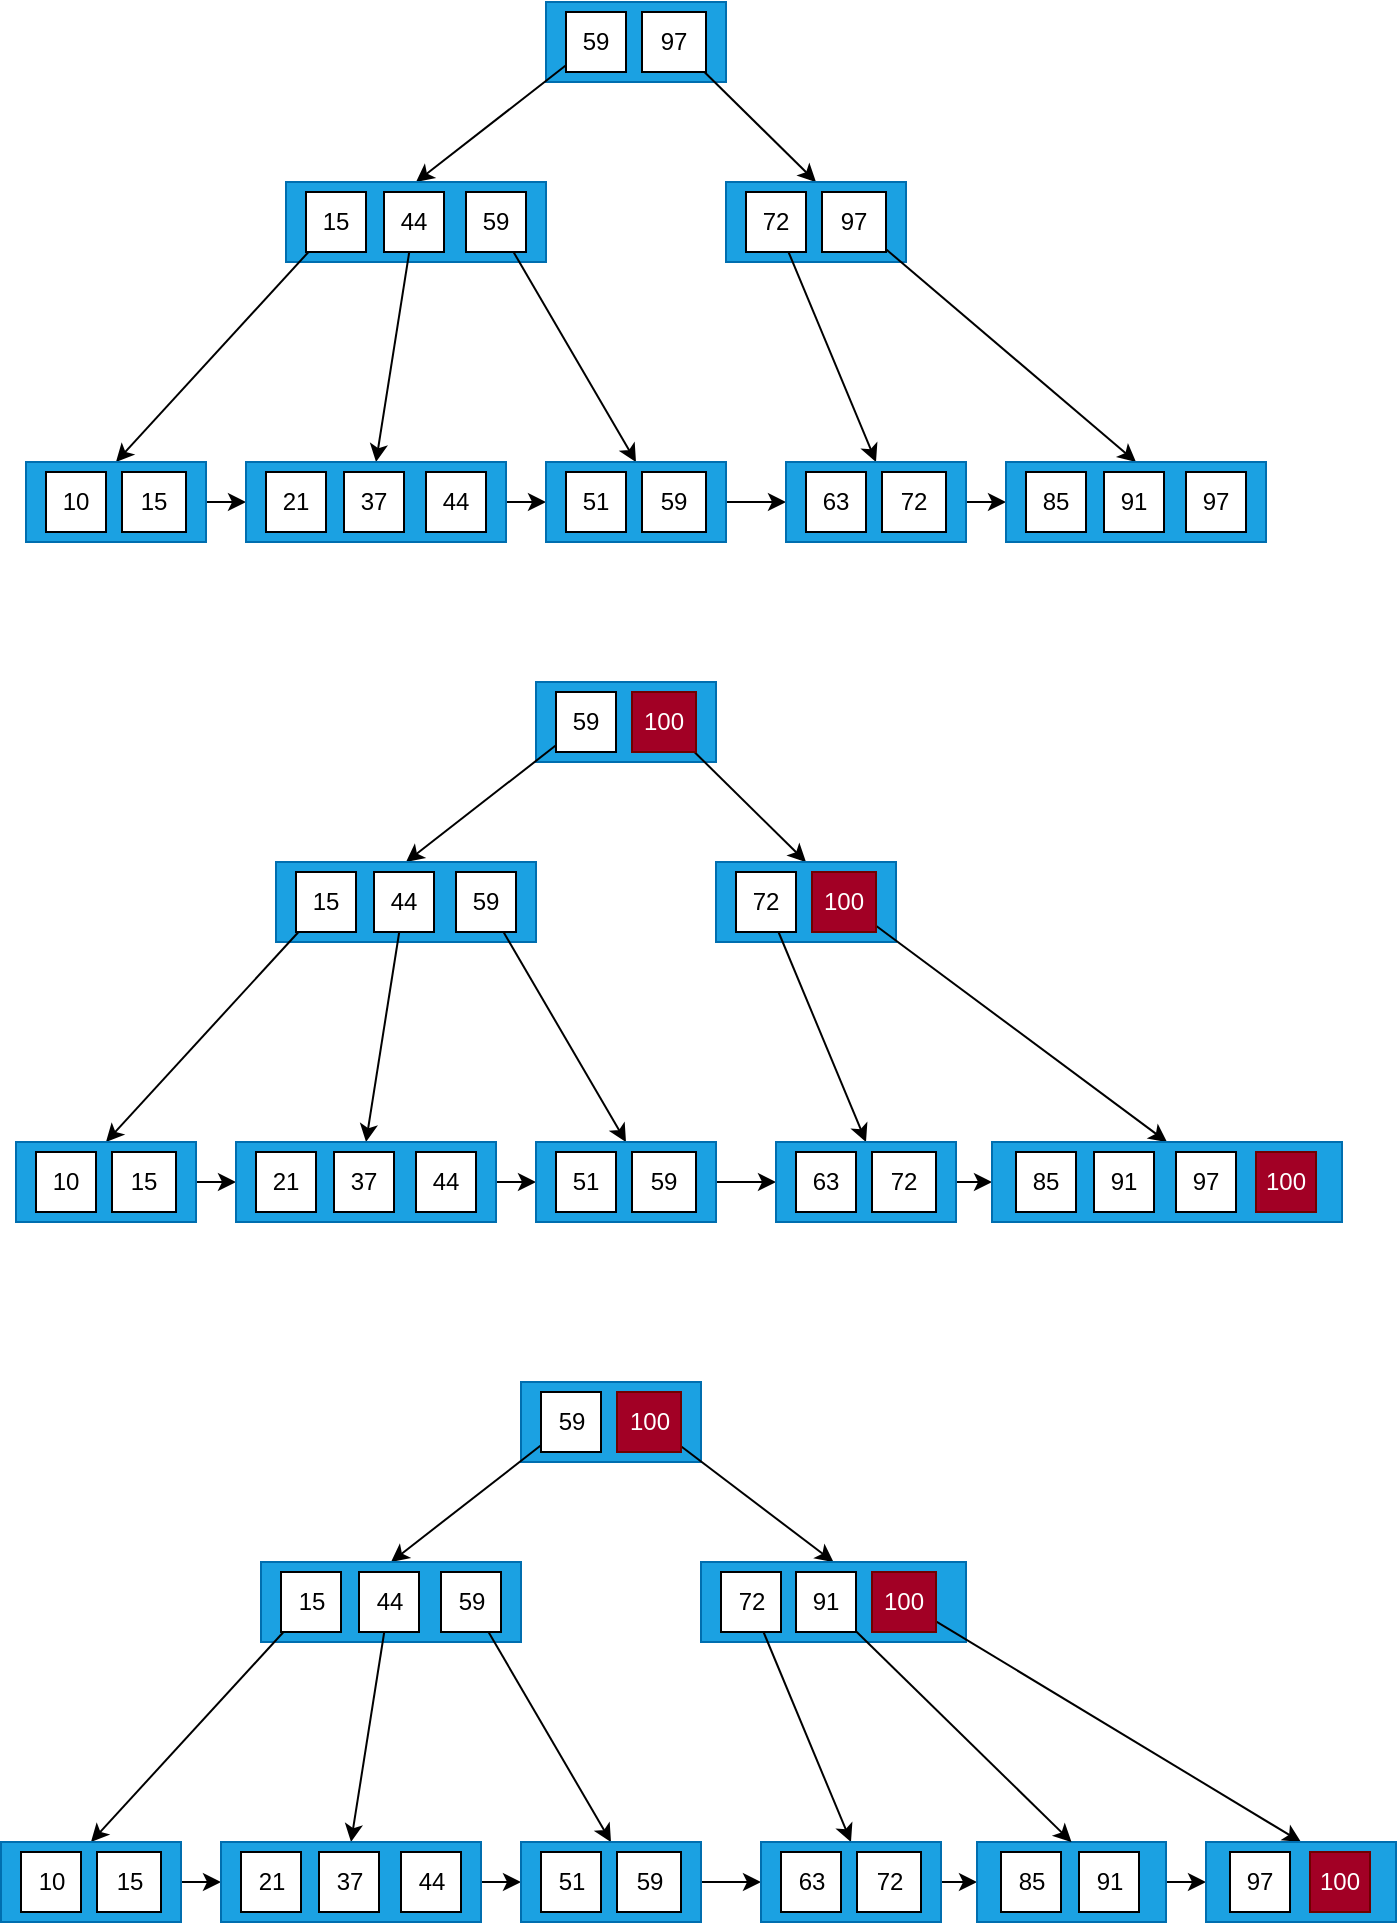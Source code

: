 <mxfile version="16.4.0" type="device"><diagram id="R9AUVE5mQkpDft_Sz-vZ" name="第 1 页"><mxGraphModel dx="1102" dy="865" grid="1" gridSize="10" guides="1" tooltips="1" connect="1" arrows="1" fold="1" page="1" pageScale="1" pageWidth="827" pageHeight="1169" math="0" shadow="0"><root><mxCell id="0"/><mxCell id="1" parent="0"/><mxCell id="-I6unHPSa_j1z3H75bbr-1" value="" style="rounded=0;whiteSpace=wrap;html=1;fillColor=#1ba1e2;fontColor=#ffffff;strokeColor=#006EAF;" parent="1" vertex="1"><mxGeometry x="350" y="270" width="90" height="40" as="geometry"/></mxCell><mxCell id="-I6unHPSa_j1z3H75bbr-29" value="" style="rounded=0;orthogonalLoop=1;jettySize=auto;html=1;entryX=0.5;entryY=0;entryDx=0;entryDy=0;strokeColor=default;" parent="1" source="-I6unHPSa_j1z3H75bbr-2" target="-I6unHPSa_j1z3H75bbr-4" edge="1"><mxGeometry relative="1" as="geometry"/></mxCell><mxCell id="-I6unHPSa_j1z3H75bbr-2" value="59" style="rounded=0;whiteSpace=wrap;html=1;" parent="1" vertex="1"><mxGeometry x="360" y="275" width="30" height="30" as="geometry"/></mxCell><mxCell id="-I6unHPSa_j1z3H75bbr-30" value="" style="edgeStyle=none;rounded=0;orthogonalLoop=1;jettySize=auto;html=1;strokeColor=default;entryX=0.5;entryY=0;entryDx=0;entryDy=0;" parent="1" source="-I6unHPSa_j1z3H75bbr-3" target="-I6unHPSa_j1z3H75bbr-9" edge="1"><mxGeometry relative="1" as="geometry"/></mxCell><mxCell id="-I6unHPSa_j1z3H75bbr-3" value="97" style="rounded=0;whiteSpace=wrap;html=1;" parent="1" vertex="1"><mxGeometry x="398" y="275" width="32" height="30" as="geometry"/></mxCell><mxCell id="-I6unHPSa_j1z3H75bbr-4" value="" style="rounded=0;whiteSpace=wrap;html=1;fillColor=#1ba1e2;strokeColor=#006EAF;fontColor=#ffffff;" parent="1" vertex="1"><mxGeometry x="220" y="360" width="130" height="40" as="geometry"/></mxCell><mxCell id="-I6unHPSa_j1z3H75bbr-31" value="" style="edgeStyle=none;rounded=0;orthogonalLoop=1;jettySize=auto;html=1;strokeColor=default;entryX=0.5;entryY=0;entryDx=0;entryDy=0;" parent="1" source="-I6unHPSa_j1z3H75bbr-5" target="-I6unHPSa_j1z3H75bbr-12" edge="1"><mxGeometry relative="1" as="geometry"/></mxCell><mxCell id="-I6unHPSa_j1z3H75bbr-5" value="15" style="rounded=0;whiteSpace=wrap;html=1;" parent="1" vertex="1"><mxGeometry x="230" y="365" width="30" height="30" as="geometry"/></mxCell><mxCell id="-I6unHPSa_j1z3H75bbr-32" value="" style="edgeStyle=none;rounded=0;orthogonalLoop=1;jettySize=auto;html=1;strokeColor=default;entryX=0.5;entryY=0;entryDx=0;entryDy=0;" parent="1" source="-I6unHPSa_j1z3H75bbr-6" target="-I6unHPSa_j1z3H75bbr-15" edge="1"><mxGeometry relative="1" as="geometry"/></mxCell><mxCell id="-I6unHPSa_j1z3H75bbr-6" value="44" style="rounded=0;whiteSpace=wrap;html=1;" parent="1" vertex="1"><mxGeometry x="269" y="365" width="30" height="30" as="geometry"/></mxCell><mxCell id="-I6unHPSa_j1z3H75bbr-33" value="" style="edgeStyle=none;rounded=0;orthogonalLoop=1;jettySize=auto;html=1;strokeColor=default;entryX=0.5;entryY=0;entryDx=0;entryDy=0;" parent="1" source="-I6unHPSa_j1z3H75bbr-8" target="-I6unHPSa_j1z3H75bbr-19" edge="1"><mxGeometry relative="1" as="geometry"/></mxCell><mxCell id="-I6unHPSa_j1z3H75bbr-8" value="59" style="rounded=0;whiteSpace=wrap;html=1;" parent="1" vertex="1"><mxGeometry x="310" y="365" width="30" height="30" as="geometry"/></mxCell><mxCell id="-I6unHPSa_j1z3H75bbr-9" value="" style="rounded=0;whiteSpace=wrap;html=1;fillColor=#1ba1e2;fontColor=#ffffff;strokeColor=#006EAF;" parent="1" vertex="1"><mxGeometry x="440" y="360" width="90" height="40" as="geometry"/></mxCell><mxCell id="-I6unHPSa_j1z3H75bbr-34" value="" style="edgeStyle=none;rounded=0;orthogonalLoop=1;jettySize=auto;html=1;strokeColor=default;entryX=0.5;entryY=0;entryDx=0;entryDy=0;" parent="1" source="-I6unHPSa_j1z3H75bbr-10" target="-I6unHPSa_j1z3H75bbr-22" edge="1"><mxGeometry relative="1" as="geometry"/></mxCell><mxCell id="-I6unHPSa_j1z3H75bbr-10" value="72" style="rounded=0;whiteSpace=wrap;html=1;" parent="1" vertex="1"><mxGeometry x="450" y="365" width="30" height="30" as="geometry"/></mxCell><mxCell id="-I6unHPSa_j1z3H75bbr-35" value="" style="edgeStyle=none;rounded=0;orthogonalLoop=1;jettySize=auto;html=1;strokeColor=default;entryX=0.5;entryY=0;entryDx=0;entryDy=0;" parent="1" source="-I6unHPSa_j1z3H75bbr-11" target="-I6unHPSa_j1z3H75bbr-25" edge="1"><mxGeometry relative="1" as="geometry"/></mxCell><mxCell id="-I6unHPSa_j1z3H75bbr-11" value="97" style="rounded=0;whiteSpace=wrap;html=1;" parent="1" vertex="1"><mxGeometry x="488" y="365" width="32" height="30" as="geometry"/></mxCell><mxCell id="-I6unHPSa_j1z3H75bbr-37" value="" style="edgeStyle=none;rounded=0;orthogonalLoop=1;jettySize=auto;html=1;strokeColor=default;entryX=0;entryY=0.5;entryDx=0;entryDy=0;" parent="1" source="-I6unHPSa_j1z3H75bbr-12" target="-I6unHPSa_j1z3H75bbr-15" edge="1"><mxGeometry relative="1" as="geometry"/></mxCell><mxCell id="-I6unHPSa_j1z3H75bbr-12" value="" style="rounded=0;whiteSpace=wrap;html=1;fillColor=#1ba1e2;fontColor=#ffffff;strokeColor=#006EAF;" parent="1" vertex="1"><mxGeometry x="90" y="500" width="90" height="40" as="geometry"/></mxCell><mxCell id="-I6unHPSa_j1z3H75bbr-13" value="10" style="rounded=0;whiteSpace=wrap;html=1;" parent="1" vertex="1"><mxGeometry x="100" y="505" width="30" height="30" as="geometry"/></mxCell><mxCell id="-I6unHPSa_j1z3H75bbr-14" value="15" style="rounded=0;whiteSpace=wrap;html=1;" parent="1" vertex="1"><mxGeometry x="138" y="505" width="32" height="30" as="geometry"/></mxCell><mxCell id="-I6unHPSa_j1z3H75bbr-38" value="" style="edgeStyle=none;rounded=0;orthogonalLoop=1;jettySize=auto;html=1;strokeColor=default;entryX=0;entryY=0.5;entryDx=0;entryDy=0;" parent="1" source="-I6unHPSa_j1z3H75bbr-15" target="-I6unHPSa_j1z3H75bbr-19" edge="1"><mxGeometry relative="1" as="geometry"/></mxCell><mxCell id="-I6unHPSa_j1z3H75bbr-15" value="" style="rounded=0;whiteSpace=wrap;html=1;fillColor=#1ba1e2;fontColor=#ffffff;strokeColor=#006EAF;" parent="1" vertex="1"><mxGeometry x="200" y="500" width="130" height="40" as="geometry"/></mxCell><mxCell id="-I6unHPSa_j1z3H75bbr-16" value="21" style="rounded=0;whiteSpace=wrap;html=1;" parent="1" vertex="1"><mxGeometry x="210" y="505" width="30" height="30" as="geometry"/></mxCell><mxCell id="-I6unHPSa_j1z3H75bbr-17" value="37" style="rounded=0;whiteSpace=wrap;html=1;" parent="1" vertex="1"><mxGeometry x="249" y="505" width="30" height="30" as="geometry"/></mxCell><mxCell id="-I6unHPSa_j1z3H75bbr-18" value="44" style="rounded=0;whiteSpace=wrap;html=1;" parent="1" vertex="1"><mxGeometry x="290" y="505" width="30" height="30" as="geometry"/></mxCell><mxCell id="-I6unHPSa_j1z3H75bbr-39" value="" style="edgeStyle=none;rounded=0;orthogonalLoop=1;jettySize=auto;html=1;strokeColor=default;entryX=0;entryY=0.5;entryDx=0;entryDy=0;" parent="1" source="-I6unHPSa_j1z3H75bbr-19" target="-I6unHPSa_j1z3H75bbr-22" edge="1"><mxGeometry relative="1" as="geometry"/></mxCell><mxCell id="-I6unHPSa_j1z3H75bbr-19" value="" style="rounded=0;whiteSpace=wrap;html=1;fillColor=#1ba1e2;fontColor=#ffffff;strokeColor=#006EAF;" parent="1" vertex="1"><mxGeometry x="350" y="500" width="90" height="40" as="geometry"/></mxCell><mxCell id="-I6unHPSa_j1z3H75bbr-20" value="51" style="rounded=0;whiteSpace=wrap;html=1;" parent="1" vertex="1"><mxGeometry x="360" y="505" width="30" height="30" as="geometry"/></mxCell><mxCell id="-I6unHPSa_j1z3H75bbr-21" value="59" style="rounded=0;whiteSpace=wrap;html=1;" parent="1" vertex="1"><mxGeometry x="398" y="505" width="32" height="30" as="geometry"/></mxCell><mxCell id="-I6unHPSa_j1z3H75bbr-42" value="" style="edgeStyle=none;rounded=0;orthogonalLoop=1;jettySize=auto;html=1;strokeColor=default;entryX=0;entryY=0.5;entryDx=0;entryDy=0;" parent="1" source="-I6unHPSa_j1z3H75bbr-22" target="-I6unHPSa_j1z3H75bbr-25" edge="1"><mxGeometry relative="1" as="geometry"/></mxCell><mxCell id="-I6unHPSa_j1z3H75bbr-22" value="" style="rounded=0;whiteSpace=wrap;html=1;fillColor=#1ba1e2;fontColor=#ffffff;strokeColor=#006EAF;" parent="1" vertex="1"><mxGeometry x="470" y="500" width="90" height="40" as="geometry"/></mxCell><mxCell id="-I6unHPSa_j1z3H75bbr-23" value="63" style="rounded=0;whiteSpace=wrap;html=1;" parent="1" vertex="1"><mxGeometry x="480" y="505" width="30" height="30" as="geometry"/></mxCell><mxCell id="-I6unHPSa_j1z3H75bbr-24" value="72" style="rounded=0;whiteSpace=wrap;html=1;" parent="1" vertex="1"><mxGeometry x="518" y="505" width="32" height="30" as="geometry"/></mxCell><mxCell id="-I6unHPSa_j1z3H75bbr-25" value="" style="rounded=0;whiteSpace=wrap;html=1;fillColor=#1ba1e2;fontColor=#ffffff;strokeColor=#006EAF;" parent="1" vertex="1"><mxGeometry x="580" y="500" width="130" height="40" as="geometry"/></mxCell><mxCell id="-I6unHPSa_j1z3H75bbr-26" value="85" style="rounded=0;whiteSpace=wrap;html=1;" parent="1" vertex="1"><mxGeometry x="590" y="505" width="30" height="30" as="geometry"/></mxCell><mxCell id="-I6unHPSa_j1z3H75bbr-27" value="91" style="rounded=0;whiteSpace=wrap;html=1;" parent="1" vertex="1"><mxGeometry x="629" y="505" width="30" height="30" as="geometry"/></mxCell><mxCell id="-I6unHPSa_j1z3H75bbr-28" value="97" style="rounded=0;whiteSpace=wrap;html=1;" parent="1" vertex="1"><mxGeometry x="670" y="505" width="30" height="30" as="geometry"/></mxCell><mxCell id="4IoGQvp-C2gKIvYDJNUC-1" value="" style="rounded=0;whiteSpace=wrap;html=1;fillColor=#1ba1e2;fontColor=#ffffff;strokeColor=#006EAF;" vertex="1" parent="1"><mxGeometry x="345" y="610" width="90" height="40" as="geometry"/></mxCell><mxCell id="4IoGQvp-C2gKIvYDJNUC-2" value="" style="rounded=0;orthogonalLoop=1;jettySize=auto;html=1;entryX=0.5;entryY=0;entryDx=0;entryDy=0;strokeColor=default;" edge="1" source="4IoGQvp-C2gKIvYDJNUC-3" target="4IoGQvp-C2gKIvYDJNUC-6" parent="1"><mxGeometry relative="1" as="geometry"/></mxCell><mxCell id="4IoGQvp-C2gKIvYDJNUC-3" value="59" style="rounded=0;whiteSpace=wrap;html=1;" vertex="1" parent="1"><mxGeometry x="355" y="615" width="30" height="30" as="geometry"/></mxCell><mxCell id="4IoGQvp-C2gKIvYDJNUC-4" value="" style="edgeStyle=none;rounded=0;orthogonalLoop=1;jettySize=auto;html=1;strokeColor=default;entryX=0.5;entryY=0;entryDx=0;entryDy=0;" edge="1" source="4IoGQvp-C2gKIvYDJNUC-5" target="4IoGQvp-C2gKIvYDJNUC-13" parent="1"><mxGeometry relative="1" as="geometry"/></mxCell><mxCell id="4IoGQvp-C2gKIvYDJNUC-5" value="100" style="rounded=0;whiteSpace=wrap;html=1;fillColor=#a20025;fontColor=#ffffff;strokeColor=#6F0000;" vertex="1" parent="1"><mxGeometry x="393" y="615" width="32" height="30" as="geometry"/></mxCell><mxCell id="4IoGQvp-C2gKIvYDJNUC-6" value="" style="rounded=0;whiteSpace=wrap;html=1;fillColor=#1ba1e2;strokeColor=#006EAF;fontColor=#ffffff;" vertex="1" parent="1"><mxGeometry x="215" y="700" width="130" height="40" as="geometry"/></mxCell><mxCell id="4IoGQvp-C2gKIvYDJNUC-7" value="" style="edgeStyle=none;rounded=0;orthogonalLoop=1;jettySize=auto;html=1;strokeColor=default;entryX=0.5;entryY=0;entryDx=0;entryDy=0;" edge="1" source="4IoGQvp-C2gKIvYDJNUC-8" target="4IoGQvp-C2gKIvYDJNUC-19" parent="1"><mxGeometry relative="1" as="geometry"/></mxCell><mxCell id="4IoGQvp-C2gKIvYDJNUC-8" value="15" style="rounded=0;whiteSpace=wrap;html=1;" vertex="1" parent="1"><mxGeometry x="225" y="705" width="30" height="30" as="geometry"/></mxCell><mxCell id="4IoGQvp-C2gKIvYDJNUC-9" value="" style="edgeStyle=none;rounded=0;orthogonalLoop=1;jettySize=auto;html=1;strokeColor=default;entryX=0.5;entryY=0;entryDx=0;entryDy=0;" edge="1" source="4IoGQvp-C2gKIvYDJNUC-10" target="4IoGQvp-C2gKIvYDJNUC-23" parent="1"><mxGeometry relative="1" as="geometry"/></mxCell><mxCell id="4IoGQvp-C2gKIvYDJNUC-10" value="44" style="rounded=0;whiteSpace=wrap;html=1;" vertex="1" parent="1"><mxGeometry x="264" y="705" width="30" height="30" as="geometry"/></mxCell><mxCell id="4IoGQvp-C2gKIvYDJNUC-11" value="" style="edgeStyle=none;rounded=0;orthogonalLoop=1;jettySize=auto;html=1;strokeColor=default;entryX=0.5;entryY=0;entryDx=0;entryDy=0;" edge="1" source="4IoGQvp-C2gKIvYDJNUC-12" target="4IoGQvp-C2gKIvYDJNUC-28" parent="1"><mxGeometry relative="1" as="geometry"/></mxCell><mxCell id="4IoGQvp-C2gKIvYDJNUC-12" value="59" style="rounded=0;whiteSpace=wrap;html=1;" vertex="1" parent="1"><mxGeometry x="305" y="705" width="30" height="30" as="geometry"/></mxCell><mxCell id="4IoGQvp-C2gKIvYDJNUC-13" value="" style="rounded=0;whiteSpace=wrap;html=1;fillColor=#1ba1e2;fontColor=#ffffff;strokeColor=#006EAF;" vertex="1" parent="1"><mxGeometry x="435" y="700" width="90" height="40" as="geometry"/></mxCell><mxCell id="4IoGQvp-C2gKIvYDJNUC-14" value="" style="edgeStyle=none;rounded=0;orthogonalLoop=1;jettySize=auto;html=1;strokeColor=default;entryX=0.5;entryY=0;entryDx=0;entryDy=0;" edge="1" source="4IoGQvp-C2gKIvYDJNUC-15" target="4IoGQvp-C2gKIvYDJNUC-32" parent="1"><mxGeometry relative="1" as="geometry"/></mxCell><mxCell id="4IoGQvp-C2gKIvYDJNUC-15" value="72" style="rounded=0;whiteSpace=wrap;html=1;" vertex="1" parent="1"><mxGeometry x="445" y="705" width="30" height="30" as="geometry"/></mxCell><mxCell id="4IoGQvp-C2gKIvYDJNUC-16" value="" style="edgeStyle=none;rounded=0;orthogonalLoop=1;jettySize=auto;html=1;strokeColor=default;entryX=0.5;entryY=0;entryDx=0;entryDy=0;" edge="1" source="4IoGQvp-C2gKIvYDJNUC-17" target="4IoGQvp-C2gKIvYDJNUC-35" parent="1"><mxGeometry relative="1" as="geometry"/></mxCell><mxCell id="4IoGQvp-C2gKIvYDJNUC-17" value="100" style="rounded=0;whiteSpace=wrap;html=1;fillColor=#a20025;fontColor=#ffffff;strokeColor=#6F0000;" vertex="1" parent="1"><mxGeometry x="483" y="705" width="32" height="30" as="geometry"/></mxCell><mxCell id="4IoGQvp-C2gKIvYDJNUC-18" value="" style="edgeStyle=none;rounded=0;orthogonalLoop=1;jettySize=auto;html=1;strokeColor=default;entryX=0;entryY=0.5;entryDx=0;entryDy=0;" edge="1" source="4IoGQvp-C2gKIvYDJNUC-19" target="4IoGQvp-C2gKIvYDJNUC-23" parent="1"><mxGeometry relative="1" as="geometry"/></mxCell><mxCell id="4IoGQvp-C2gKIvYDJNUC-19" value="" style="rounded=0;whiteSpace=wrap;html=1;fillColor=#1ba1e2;fontColor=#ffffff;strokeColor=#006EAF;" vertex="1" parent="1"><mxGeometry x="85" y="840" width="90" height="40" as="geometry"/></mxCell><mxCell id="4IoGQvp-C2gKIvYDJNUC-20" value="10" style="rounded=0;whiteSpace=wrap;html=1;" vertex="1" parent="1"><mxGeometry x="95" y="845" width="30" height="30" as="geometry"/></mxCell><mxCell id="4IoGQvp-C2gKIvYDJNUC-21" value="15" style="rounded=0;whiteSpace=wrap;html=1;" vertex="1" parent="1"><mxGeometry x="133" y="845" width="32" height="30" as="geometry"/></mxCell><mxCell id="4IoGQvp-C2gKIvYDJNUC-22" value="" style="edgeStyle=none;rounded=0;orthogonalLoop=1;jettySize=auto;html=1;strokeColor=default;entryX=0;entryY=0.5;entryDx=0;entryDy=0;" edge="1" source="4IoGQvp-C2gKIvYDJNUC-23" target="4IoGQvp-C2gKIvYDJNUC-28" parent="1"><mxGeometry relative="1" as="geometry"/></mxCell><mxCell id="4IoGQvp-C2gKIvYDJNUC-23" value="" style="rounded=0;whiteSpace=wrap;html=1;fillColor=#1ba1e2;fontColor=#ffffff;strokeColor=#006EAF;" vertex="1" parent="1"><mxGeometry x="195" y="840" width="130" height="40" as="geometry"/></mxCell><mxCell id="4IoGQvp-C2gKIvYDJNUC-24" value="21" style="rounded=0;whiteSpace=wrap;html=1;" vertex="1" parent="1"><mxGeometry x="205" y="845" width="30" height="30" as="geometry"/></mxCell><mxCell id="4IoGQvp-C2gKIvYDJNUC-25" value="37" style="rounded=0;whiteSpace=wrap;html=1;" vertex="1" parent="1"><mxGeometry x="244" y="845" width="30" height="30" as="geometry"/></mxCell><mxCell id="4IoGQvp-C2gKIvYDJNUC-26" value="44" style="rounded=0;whiteSpace=wrap;html=1;" vertex="1" parent="1"><mxGeometry x="285" y="845" width="30" height="30" as="geometry"/></mxCell><mxCell id="4IoGQvp-C2gKIvYDJNUC-27" value="" style="edgeStyle=none;rounded=0;orthogonalLoop=1;jettySize=auto;html=1;strokeColor=default;entryX=0;entryY=0.5;entryDx=0;entryDy=0;" edge="1" source="4IoGQvp-C2gKIvYDJNUC-28" target="4IoGQvp-C2gKIvYDJNUC-32" parent="1"><mxGeometry relative="1" as="geometry"/></mxCell><mxCell id="4IoGQvp-C2gKIvYDJNUC-28" value="" style="rounded=0;whiteSpace=wrap;html=1;fillColor=#1ba1e2;fontColor=#ffffff;strokeColor=#006EAF;" vertex="1" parent="1"><mxGeometry x="345" y="840" width="90" height="40" as="geometry"/></mxCell><mxCell id="4IoGQvp-C2gKIvYDJNUC-29" value="51" style="rounded=0;whiteSpace=wrap;html=1;" vertex="1" parent="1"><mxGeometry x="355" y="845" width="30" height="30" as="geometry"/></mxCell><mxCell id="4IoGQvp-C2gKIvYDJNUC-30" value="59" style="rounded=0;whiteSpace=wrap;html=1;" vertex="1" parent="1"><mxGeometry x="393" y="845" width="32" height="30" as="geometry"/></mxCell><mxCell id="4IoGQvp-C2gKIvYDJNUC-31" value="" style="edgeStyle=none;rounded=0;orthogonalLoop=1;jettySize=auto;html=1;strokeColor=default;entryX=0;entryY=0.5;entryDx=0;entryDy=0;" edge="1" source="4IoGQvp-C2gKIvYDJNUC-32" target="4IoGQvp-C2gKIvYDJNUC-35" parent="1"><mxGeometry relative="1" as="geometry"/></mxCell><mxCell id="4IoGQvp-C2gKIvYDJNUC-32" value="" style="rounded=0;whiteSpace=wrap;html=1;fillColor=#1ba1e2;fontColor=#ffffff;strokeColor=#006EAF;" vertex="1" parent="1"><mxGeometry x="465" y="840" width="90" height="40" as="geometry"/></mxCell><mxCell id="4IoGQvp-C2gKIvYDJNUC-33" value="63" style="rounded=0;whiteSpace=wrap;html=1;" vertex="1" parent="1"><mxGeometry x="475" y="845" width="30" height="30" as="geometry"/></mxCell><mxCell id="4IoGQvp-C2gKIvYDJNUC-34" value="72" style="rounded=0;whiteSpace=wrap;html=1;" vertex="1" parent="1"><mxGeometry x="513" y="845" width="32" height="30" as="geometry"/></mxCell><mxCell id="4IoGQvp-C2gKIvYDJNUC-35" value="" style="rounded=0;whiteSpace=wrap;html=1;fillColor=#1ba1e2;fontColor=#ffffff;strokeColor=#006EAF;" vertex="1" parent="1"><mxGeometry x="573" y="840" width="175" height="40" as="geometry"/></mxCell><mxCell id="4IoGQvp-C2gKIvYDJNUC-36" value="85" style="rounded=0;whiteSpace=wrap;html=1;" vertex="1" parent="1"><mxGeometry x="585" y="845" width="30" height="30" as="geometry"/></mxCell><mxCell id="4IoGQvp-C2gKIvYDJNUC-37" value="91" style="rounded=0;whiteSpace=wrap;html=1;" vertex="1" parent="1"><mxGeometry x="624" y="845" width="30" height="30" as="geometry"/></mxCell><mxCell id="4IoGQvp-C2gKIvYDJNUC-38" value="97" style="rounded=0;whiteSpace=wrap;html=1;" vertex="1" parent="1"><mxGeometry x="665" y="845" width="30" height="30" as="geometry"/></mxCell><mxCell id="4IoGQvp-C2gKIvYDJNUC-39" value="100" style="rounded=0;whiteSpace=wrap;html=1;fillColor=#a20025;fontColor=#ffffff;strokeColor=#6F0000;" vertex="1" parent="1"><mxGeometry x="705" y="845" width="30" height="30" as="geometry"/></mxCell><mxCell id="4IoGQvp-C2gKIvYDJNUC-40" value="" style="rounded=0;whiteSpace=wrap;html=1;fillColor=#1ba1e2;fontColor=#ffffff;strokeColor=#006EAF;" vertex="1" parent="1"><mxGeometry x="337.5" y="960" width="90" height="40" as="geometry"/></mxCell><mxCell id="4IoGQvp-C2gKIvYDJNUC-41" value="" style="rounded=0;orthogonalLoop=1;jettySize=auto;html=1;entryX=0.5;entryY=0;entryDx=0;entryDy=0;strokeColor=default;" edge="1" source="4IoGQvp-C2gKIvYDJNUC-42" target="4IoGQvp-C2gKIvYDJNUC-45" parent="1"><mxGeometry relative="1" as="geometry"/></mxCell><mxCell id="4IoGQvp-C2gKIvYDJNUC-42" value="59" style="rounded=0;whiteSpace=wrap;html=1;" vertex="1" parent="1"><mxGeometry x="347.5" y="965" width="30" height="30" as="geometry"/></mxCell><mxCell id="4IoGQvp-C2gKIvYDJNUC-43" value="" style="edgeStyle=none;rounded=0;orthogonalLoop=1;jettySize=auto;html=1;strokeColor=default;entryX=0.5;entryY=0;entryDx=0;entryDy=0;" edge="1" source="4IoGQvp-C2gKIvYDJNUC-44" target="4IoGQvp-C2gKIvYDJNUC-52" parent="1"><mxGeometry relative="1" as="geometry"/></mxCell><mxCell id="4IoGQvp-C2gKIvYDJNUC-44" value="100" style="rounded=0;whiteSpace=wrap;html=1;fillColor=#a20025;fontColor=#ffffff;strokeColor=#6F0000;" vertex="1" parent="1"><mxGeometry x="385.5" y="965" width="32" height="30" as="geometry"/></mxCell><mxCell id="4IoGQvp-C2gKIvYDJNUC-45" value="" style="rounded=0;whiteSpace=wrap;html=1;fillColor=#1ba1e2;strokeColor=#006EAF;fontColor=#ffffff;" vertex="1" parent="1"><mxGeometry x="207.5" y="1050" width="130" height="40" as="geometry"/></mxCell><mxCell id="4IoGQvp-C2gKIvYDJNUC-46" value="" style="edgeStyle=none;rounded=0;orthogonalLoop=1;jettySize=auto;html=1;strokeColor=default;entryX=0.5;entryY=0;entryDx=0;entryDy=0;" edge="1" source="4IoGQvp-C2gKIvYDJNUC-47" target="4IoGQvp-C2gKIvYDJNUC-58" parent="1"><mxGeometry relative="1" as="geometry"/></mxCell><mxCell id="4IoGQvp-C2gKIvYDJNUC-47" value="15" style="rounded=0;whiteSpace=wrap;html=1;" vertex="1" parent="1"><mxGeometry x="217.5" y="1055" width="30" height="30" as="geometry"/></mxCell><mxCell id="4IoGQvp-C2gKIvYDJNUC-48" value="" style="edgeStyle=none;rounded=0;orthogonalLoop=1;jettySize=auto;html=1;strokeColor=default;entryX=0.5;entryY=0;entryDx=0;entryDy=0;" edge="1" source="4IoGQvp-C2gKIvYDJNUC-49" target="4IoGQvp-C2gKIvYDJNUC-62" parent="1"><mxGeometry relative="1" as="geometry"/></mxCell><mxCell id="4IoGQvp-C2gKIvYDJNUC-49" value="44" style="rounded=0;whiteSpace=wrap;html=1;" vertex="1" parent="1"><mxGeometry x="256.5" y="1055" width="30" height="30" as="geometry"/></mxCell><mxCell id="4IoGQvp-C2gKIvYDJNUC-50" value="" style="edgeStyle=none;rounded=0;orthogonalLoop=1;jettySize=auto;html=1;strokeColor=default;entryX=0.5;entryY=0;entryDx=0;entryDy=0;" edge="1" source="4IoGQvp-C2gKIvYDJNUC-51" target="4IoGQvp-C2gKIvYDJNUC-67" parent="1"><mxGeometry relative="1" as="geometry"/></mxCell><mxCell id="4IoGQvp-C2gKIvYDJNUC-51" value="59" style="rounded=0;whiteSpace=wrap;html=1;" vertex="1" parent="1"><mxGeometry x="297.5" y="1055" width="30" height="30" as="geometry"/></mxCell><mxCell id="4IoGQvp-C2gKIvYDJNUC-52" value="" style="rounded=0;whiteSpace=wrap;html=1;fillColor=#1ba1e2;fontColor=#ffffff;strokeColor=#006EAF;" vertex="1" parent="1"><mxGeometry x="427.5" y="1050" width="132.5" height="40" as="geometry"/></mxCell><mxCell id="4IoGQvp-C2gKIvYDJNUC-53" value="" style="edgeStyle=none;rounded=0;orthogonalLoop=1;jettySize=auto;html=1;strokeColor=default;entryX=0.5;entryY=0;entryDx=0;entryDy=0;" edge="1" source="4IoGQvp-C2gKIvYDJNUC-54" target="4IoGQvp-C2gKIvYDJNUC-71" parent="1"><mxGeometry relative="1" as="geometry"/></mxCell><mxCell id="4IoGQvp-C2gKIvYDJNUC-54" value="72" style="rounded=0;whiteSpace=wrap;html=1;" vertex="1" parent="1"><mxGeometry x="437.5" y="1055" width="30" height="30" as="geometry"/></mxCell><mxCell id="4IoGQvp-C2gKIvYDJNUC-55" value="" style="edgeStyle=none;rounded=0;orthogonalLoop=1;jettySize=auto;html=1;strokeColor=default;entryX=0.5;entryY=0;entryDx=0;entryDy=0;" edge="1" source="4IoGQvp-C2gKIvYDJNUC-56" target="4IoGQvp-C2gKIvYDJNUC-79" parent="1"><mxGeometry relative="1" as="geometry"/></mxCell><mxCell id="4IoGQvp-C2gKIvYDJNUC-56" value="100" style="rounded=0;whiteSpace=wrap;html=1;fillColor=#a20025;fontColor=#ffffff;strokeColor=#6F0000;" vertex="1" parent="1"><mxGeometry x="513" y="1055" width="32" height="30" as="geometry"/></mxCell><mxCell id="4IoGQvp-C2gKIvYDJNUC-57" value="" style="edgeStyle=none;rounded=0;orthogonalLoop=1;jettySize=auto;html=1;strokeColor=default;entryX=0;entryY=0.5;entryDx=0;entryDy=0;" edge="1" source="4IoGQvp-C2gKIvYDJNUC-58" target="4IoGQvp-C2gKIvYDJNUC-62" parent="1"><mxGeometry relative="1" as="geometry"/></mxCell><mxCell id="4IoGQvp-C2gKIvYDJNUC-58" value="" style="rounded=0;whiteSpace=wrap;html=1;fillColor=#1ba1e2;fontColor=#ffffff;strokeColor=#006EAF;" vertex="1" parent="1"><mxGeometry x="77.5" y="1190" width="90" height="40" as="geometry"/></mxCell><mxCell id="4IoGQvp-C2gKIvYDJNUC-59" value="10" style="rounded=0;whiteSpace=wrap;html=1;" vertex="1" parent="1"><mxGeometry x="87.5" y="1195" width="30" height="30" as="geometry"/></mxCell><mxCell id="4IoGQvp-C2gKIvYDJNUC-60" value="15" style="rounded=0;whiteSpace=wrap;html=1;" vertex="1" parent="1"><mxGeometry x="125.5" y="1195" width="32" height="30" as="geometry"/></mxCell><mxCell id="4IoGQvp-C2gKIvYDJNUC-61" value="" style="edgeStyle=none;rounded=0;orthogonalLoop=1;jettySize=auto;html=1;strokeColor=default;entryX=0;entryY=0.5;entryDx=0;entryDy=0;" edge="1" source="4IoGQvp-C2gKIvYDJNUC-62" target="4IoGQvp-C2gKIvYDJNUC-67" parent="1"><mxGeometry relative="1" as="geometry"/></mxCell><mxCell id="4IoGQvp-C2gKIvYDJNUC-62" value="" style="rounded=0;whiteSpace=wrap;html=1;fillColor=#1ba1e2;fontColor=#ffffff;strokeColor=#006EAF;" vertex="1" parent="1"><mxGeometry x="187.5" y="1190" width="130" height="40" as="geometry"/></mxCell><mxCell id="4IoGQvp-C2gKIvYDJNUC-63" value="21" style="rounded=0;whiteSpace=wrap;html=1;" vertex="1" parent="1"><mxGeometry x="197.5" y="1195" width="30" height="30" as="geometry"/></mxCell><mxCell id="4IoGQvp-C2gKIvYDJNUC-64" value="37" style="rounded=0;whiteSpace=wrap;html=1;" vertex="1" parent="1"><mxGeometry x="236.5" y="1195" width="30" height="30" as="geometry"/></mxCell><mxCell id="4IoGQvp-C2gKIvYDJNUC-65" value="44" style="rounded=0;whiteSpace=wrap;html=1;" vertex="1" parent="1"><mxGeometry x="277.5" y="1195" width="30" height="30" as="geometry"/></mxCell><mxCell id="4IoGQvp-C2gKIvYDJNUC-66" value="" style="edgeStyle=none;rounded=0;orthogonalLoop=1;jettySize=auto;html=1;strokeColor=default;entryX=0;entryY=0.5;entryDx=0;entryDy=0;" edge="1" source="4IoGQvp-C2gKIvYDJNUC-67" target="4IoGQvp-C2gKIvYDJNUC-71" parent="1"><mxGeometry relative="1" as="geometry"/></mxCell><mxCell id="4IoGQvp-C2gKIvYDJNUC-67" value="" style="rounded=0;whiteSpace=wrap;html=1;fillColor=#1ba1e2;fontColor=#ffffff;strokeColor=#006EAF;" vertex="1" parent="1"><mxGeometry x="337.5" y="1190" width="90" height="40" as="geometry"/></mxCell><mxCell id="4IoGQvp-C2gKIvYDJNUC-68" value="51" style="rounded=0;whiteSpace=wrap;html=1;" vertex="1" parent="1"><mxGeometry x="347.5" y="1195" width="30" height="30" as="geometry"/></mxCell><mxCell id="4IoGQvp-C2gKIvYDJNUC-69" value="59" style="rounded=0;whiteSpace=wrap;html=1;" vertex="1" parent="1"><mxGeometry x="385.5" y="1195" width="32" height="30" as="geometry"/></mxCell><mxCell id="4IoGQvp-C2gKIvYDJNUC-70" value="" style="edgeStyle=none;rounded=0;orthogonalLoop=1;jettySize=auto;html=1;strokeColor=default;entryX=0;entryY=0.5;entryDx=0;entryDy=0;" edge="1" source="4IoGQvp-C2gKIvYDJNUC-71" target="4IoGQvp-C2gKIvYDJNUC-74" parent="1"><mxGeometry relative="1" as="geometry"/></mxCell><mxCell id="4IoGQvp-C2gKIvYDJNUC-71" value="" style="rounded=0;whiteSpace=wrap;html=1;fillColor=#1ba1e2;fontColor=#ffffff;strokeColor=#006EAF;" vertex="1" parent="1"><mxGeometry x="457.5" y="1190" width="90" height="40" as="geometry"/></mxCell><mxCell id="4IoGQvp-C2gKIvYDJNUC-72" value="63" style="rounded=0;whiteSpace=wrap;html=1;" vertex="1" parent="1"><mxGeometry x="467.5" y="1195" width="30" height="30" as="geometry"/></mxCell><mxCell id="4IoGQvp-C2gKIvYDJNUC-73" value="72" style="rounded=0;whiteSpace=wrap;html=1;" vertex="1" parent="1"><mxGeometry x="505.5" y="1195" width="32" height="30" as="geometry"/></mxCell><mxCell id="4IoGQvp-C2gKIvYDJNUC-86" value="" style="edgeStyle=none;rounded=0;orthogonalLoop=1;jettySize=auto;html=1;entryX=0;entryY=0.5;entryDx=0;entryDy=0;" edge="1" parent="1" source="4IoGQvp-C2gKIvYDJNUC-74" target="4IoGQvp-C2gKIvYDJNUC-79"><mxGeometry relative="1" as="geometry"/></mxCell><mxCell id="4IoGQvp-C2gKIvYDJNUC-74" value="" style="rounded=0;whiteSpace=wrap;html=1;fillColor=#1ba1e2;fontColor=#ffffff;strokeColor=#006EAF;" vertex="1" parent="1"><mxGeometry x="565.5" y="1190" width="94.5" height="40" as="geometry"/></mxCell><mxCell id="4IoGQvp-C2gKIvYDJNUC-75" value="85" style="rounded=0;whiteSpace=wrap;html=1;" vertex="1" parent="1"><mxGeometry x="577.5" y="1195" width="30" height="30" as="geometry"/></mxCell><mxCell id="4IoGQvp-C2gKIvYDJNUC-76" value="91" style="rounded=0;whiteSpace=wrap;html=1;" vertex="1" parent="1"><mxGeometry x="616.5" y="1195" width="30" height="30" as="geometry"/></mxCell><mxCell id="4IoGQvp-C2gKIvYDJNUC-79" value="" style="rounded=0;whiteSpace=wrap;html=1;fillColor=#1ba1e2;fontColor=#ffffff;strokeColor=#006EAF;" vertex="1" parent="1"><mxGeometry x="680" y="1190" width="95" height="40" as="geometry"/></mxCell><mxCell id="4IoGQvp-C2gKIvYDJNUC-82" value="97" style="rounded=0;whiteSpace=wrap;html=1;" vertex="1" parent="1"><mxGeometry x="692" y="1195" width="30" height="30" as="geometry"/></mxCell><mxCell id="4IoGQvp-C2gKIvYDJNUC-83" value="100" style="rounded=0;whiteSpace=wrap;html=1;fillColor=#a20025;fontColor=#ffffff;strokeColor=#6F0000;" vertex="1" parent="1"><mxGeometry x="732" y="1195" width="30" height="30" as="geometry"/></mxCell><mxCell id="4IoGQvp-C2gKIvYDJNUC-85" value="" style="rounded=0;orthogonalLoop=1;jettySize=auto;html=1;entryX=0.5;entryY=0;entryDx=0;entryDy=0;" edge="1" parent="1" source="4IoGQvp-C2gKIvYDJNUC-84" target="4IoGQvp-C2gKIvYDJNUC-74"><mxGeometry relative="1" as="geometry"/></mxCell><mxCell id="4IoGQvp-C2gKIvYDJNUC-84" value="91" style="rounded=0;whiteSpace=wrap;html=1;" vertex="1" parent="1"><mxGeometry x="475" y="1055" width="30" height="30" as="geometry"/></mxCell></root></mxGraphModel></diagram></mxfile>